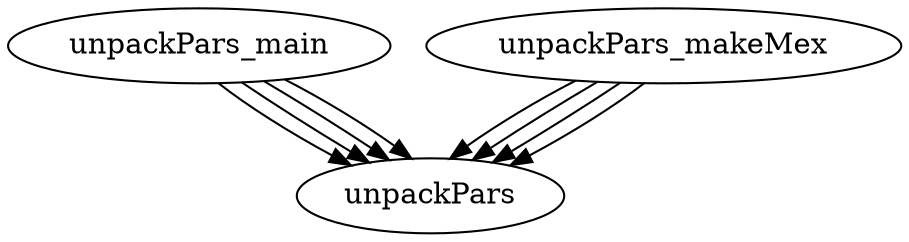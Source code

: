 /* Created by mdot for Matlab */
digraph m2html {
  unpackPars_main -> unpackPars;
  unpackPars_main -> unpackPars;
  unpackPars_main -> unpackPars;
  unpackPars_main -> unpackPars;
  unpackPars_makeMex -> unpackPars;
  unpackPars_makeMex -> unpackPars;
  unpackPars_makeMex -> unpackPars;
  unpackPars_makeMex -> unpackPars;

  unpackPars [URL="unpackPars.html"];
  unpackPars [URL="unpackPars.html"];
  unpackPars_main [URL="unpackPars_main.html"];
  unpackPars_main [URL="unpackPars_main.html"];
  unpackPars_makeMex [URL="unpackPars_makeMex.html"];
  unpackPars_makeMex [URL="unpackPars_makeMex.html"];
}